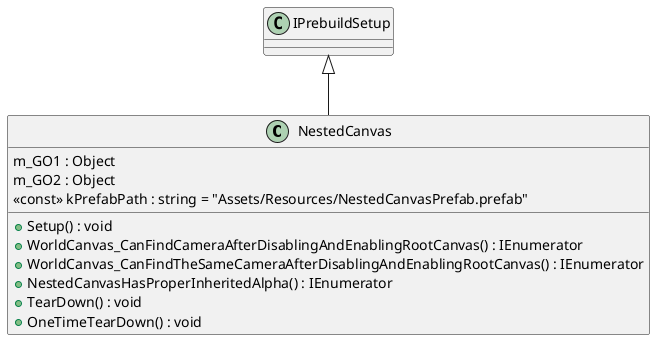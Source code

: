 @startuml
class NestedCanvas {
    m_GO1 : Object
    m_GO2 : Object
    <<const>> kPrefabPath : string = "Assets/Resources/NestedCanvasPrefab.prefab"
    + Setup() : void
    + WorldCanvas_CanFindCameraAfterDisablingAndEnablingRootCanvas() : IEnumerator
    + WorldCanvas_CanFindTheSameCameraAfterDisablingAndEnablingRootCanvas() : IEnumerator
    + NestedCanvasHasProperInheritedAlpha() : IEnumerator
    + TearDown() : void
    + OneTimeTearDown() : void
}
IPrebuildSetup <|-- NestedCanvas
@enduml
